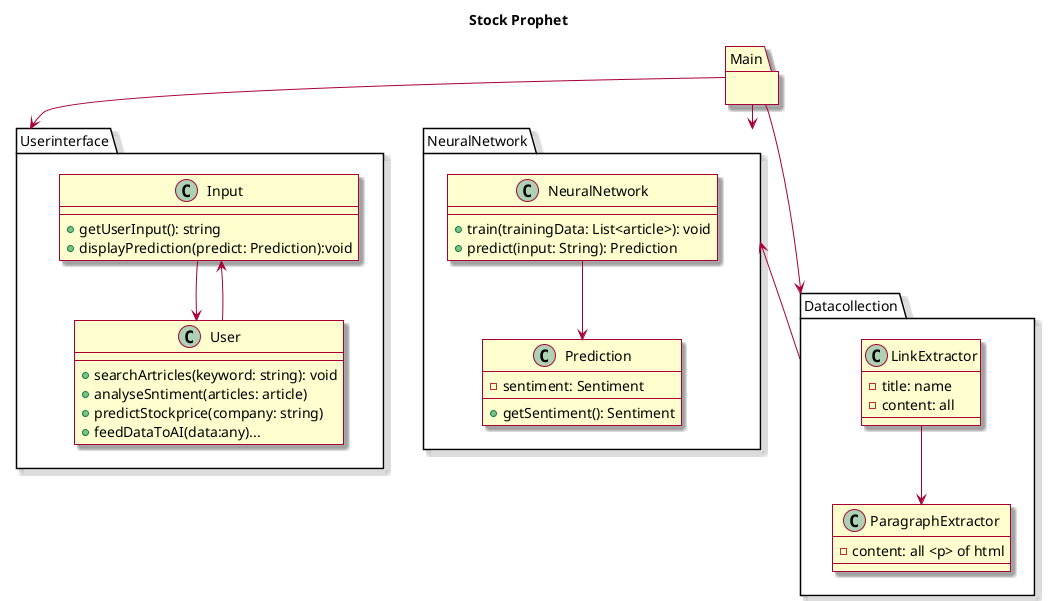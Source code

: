 @startuml Project Model Class Diagram

skin rose

title Stock Prophet


package Main{

}
package Userinterface{
class Input{
  +getUserInput(): string
  +displayPrediction(predict: Prediction):void
}
class User{
  +searchArtricles(keyword: string): void
  +analyseSntiment(articles: article)
  +predictStockprice(company: string)
  +feedDataToAI(data:any)...
  
}
Input --> User
User --> Input
}


package NeuralNetwork{
class NeuralNetwork{
  +train(trainingData: List<article>): void
  +predict(input: String): Prediction

}
class Prediction{
  -sentiment: Sentiment
  +getSentiment(): Sentiment

}
NeuralNetwork --> Prediction
}
package Datacollection{
  class LinkExtractor{
  -title: name
  -content: all 
}
class ParagraphExtractor{
  -content: all <p> of html
}

LinkExtractor --> ParagraphExtractor
}

Main --> Userinterface
Main --> NeuralNetwork
Main --> Datacollection
NeuralNetwork <-- Datacollection

@enduml
